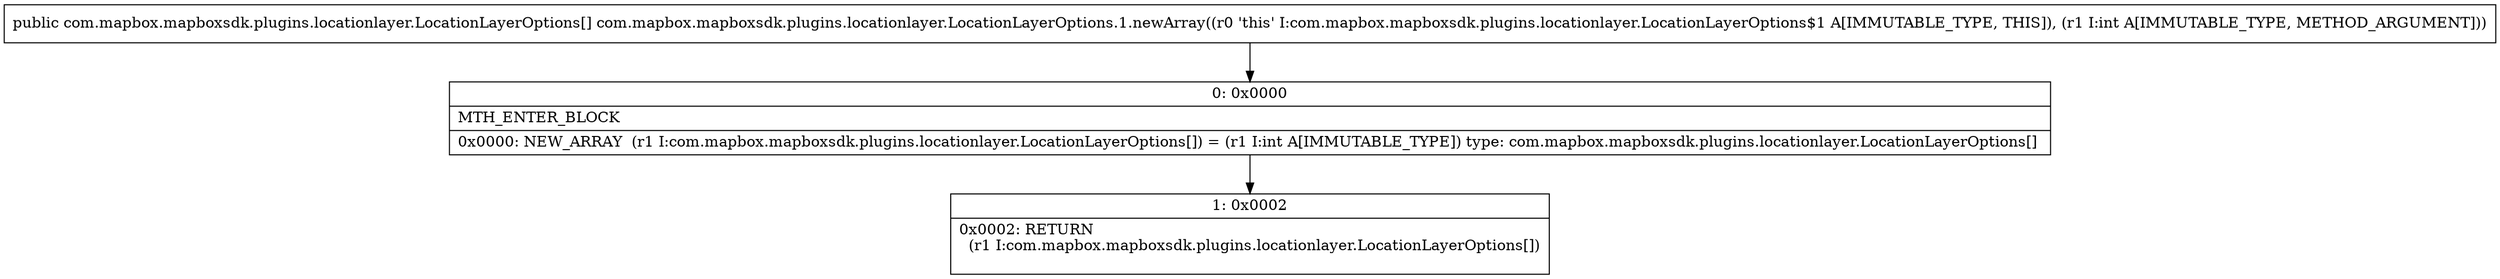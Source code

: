 digraph "CFG forcom.mapbox.mapboxsdk.plugins.locationlayer.LocationLayerOptions.1.newArray(I)[Lcom\/mapbox\/mapboxsdk\/plugins\/locationlayer\/LocationLayerOptions;" {
Node_0 [shape=record,label="{0\:\ 0x0000|MTH_ENTER_BLOCK\l|0x0000: NEW_ARRAY  (r1 I:com.mapbox.mapboxsdk.plugins.locationlayer.LocationLayerOptions[]) = (r1 I:int A[IMMUTABLE_TYPE]) type: com.mapbox.mapboxsdk.plugins.locationlayer.LocationLayerOptions[] \l}"];
Node_1 [shape=record,label="{1\:\ 0x0002|0x0002: RETURN  \l  (r1 I:com.mapbox.mapboxsdk.plugins.locationlayer.LocationLayerOptions[])\l \l}"];
MethodNode[shape=record,label="{public com.mapbox.mapboxsdk.plugins.locationlayer.LocationLayerOptions[] com.mapbox.mapboxsdk.plugins.locationlayer.LocationLayerOptions.1.newArray((r0 'this' I:com.mapbox.mapboxsdk.plugins.locationlayer.LocationLayerOptions$1 A[IMMUTABLE_TYPE, THIS]), (r1 I:int A[IMMUTABLE_TYPE, METHOD_ARGUMENT])) }"];
MethodNode -> Node_0;
Node_0 -> Node_1;
}

